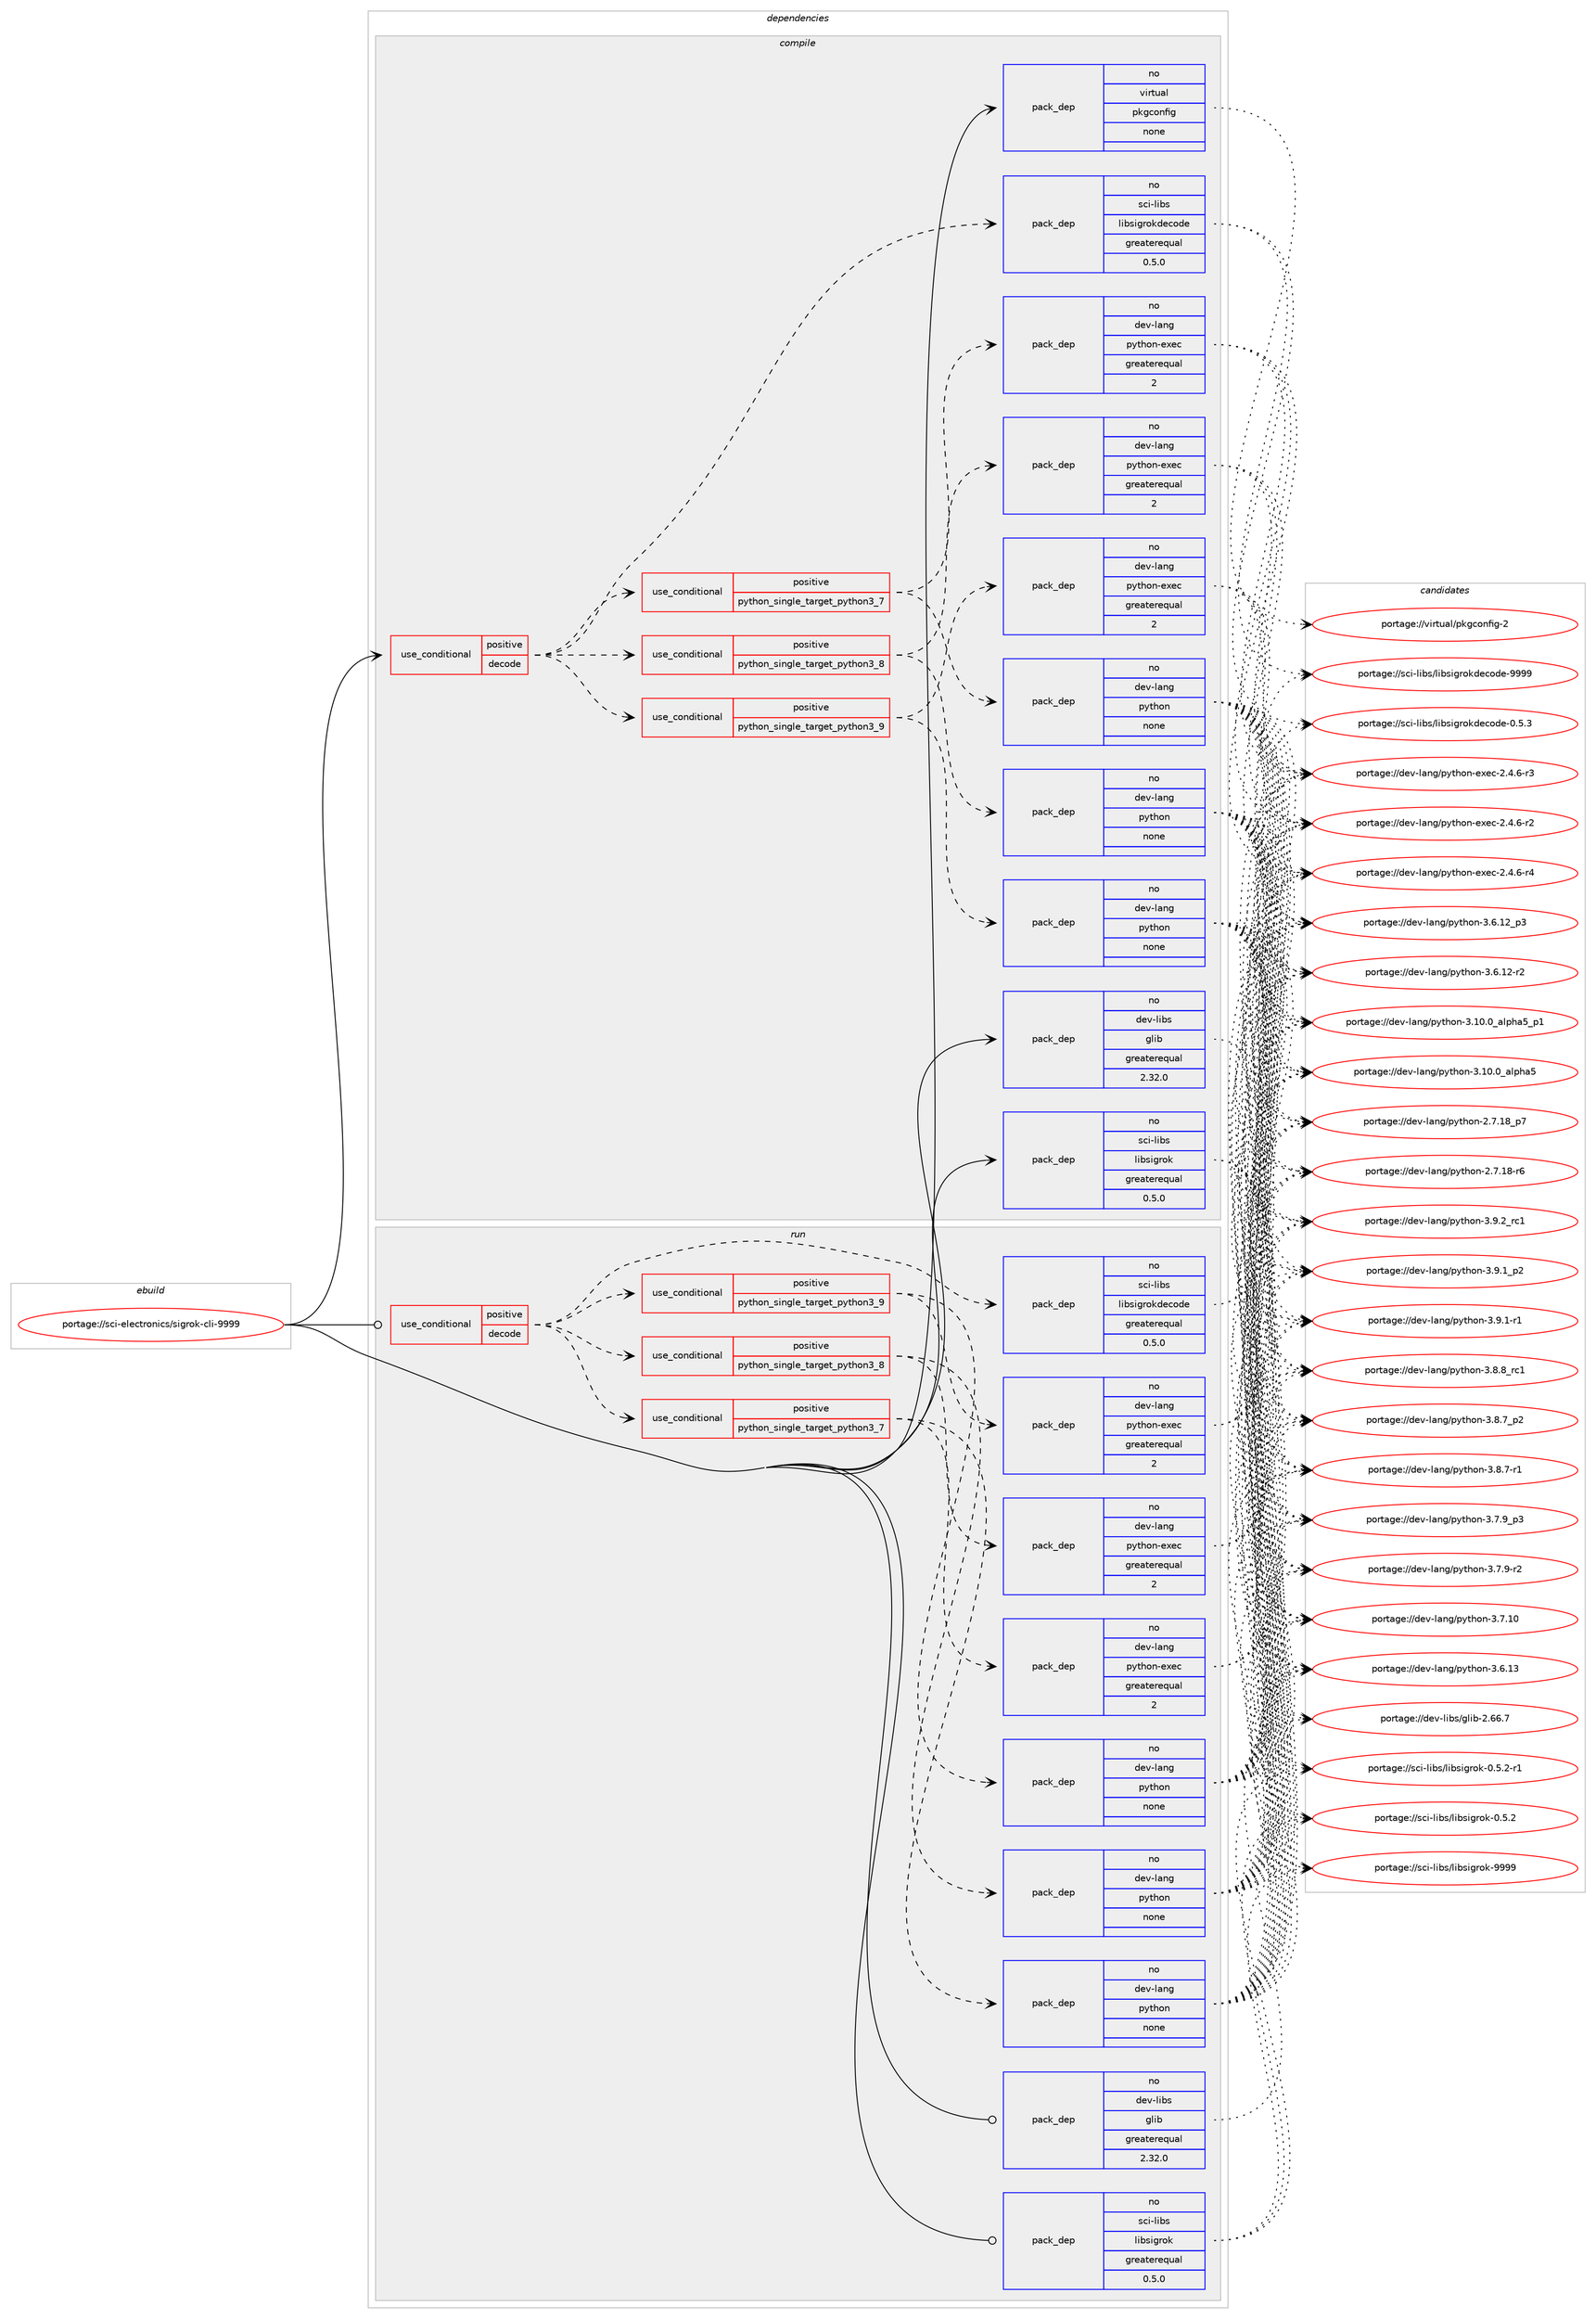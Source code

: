 digraph prolog {

# *************
# Graph options
# *************

newrank=true;
concentrate=true;
compound=true;
graph [rankdir=LR,fontname=Helvetica,fontsize=10,ranksep=1.5];#, ranksep=2.5, nodesep=0.2];
edge  [arrowhead=vee];
node  [fontname=Helvetica,fontsize=10];

# **********
# The ebuild
# **********

subgraph cluster_leftcol {
color=gray;
rank=same;
label=<<i>ebuild</i>>;
id [label="portage://sci-electronics/sigrok-cli-9999", color=red, width=4, href="../sci-electronics/sigrok-cli-9999.svg"];
}

# ****************
# The dependencies
# ****************

subgraph cluster_midcol {
color=gray;
label=<<i>dependencies</i>>;
subgraph cluster_compile {
fillcolor="#eeeeee";
style=filled;
label=<<i>compile</i>>;
subgraph cond2708 {
dependency9701 [label=<<TABLE BORDER="0" CELLBORDER="1" CELLSPACING="0" CELLPADDING="4"><TR><TD ROWSPAN="3" CELLPADDING="10">use_conditional</TD></TR><TR><TD>positive</TD></TR><TR><TD>decode</TD></TR></TABLE>>, shape=none, color=red];
subgraph pack6904 {
dependency9702 [label=<<TABLE BORDER="0" CELLBORDER="1" CELLSPACING="0" CELLPADDING="4" WIDTH="220"><TR><TD ROWSPAN="6" CELLPADDING="30">pack_dep</TD></TR><TR><TD WIDTH="110">no</TD></TR><TR><TD>sci-libs</TD></TR><TR><TD>libsigrokdecode</TD></TR><TR><TD>greaterequal</TD></TR><TR><TD>0.5.0</TD></TR></TABLE>>, shape=none, color=blue];
}
dependency9701:e -> dependency9702:w [weight=20,style="dashed",arrowhead="vee"];
subgraph cond2709 {
dependency9703 [label=<<TABLE BORDER="0" CELLBORDER="1" CELLSPACING="0" CELLPADDING="4"><TR><TD ROWSPAN="3" CELLPADDING="10">use_conditional</TD></TR><TR><TD>positive</TD></TR><TR><TD>python_single_target_python3_7</TD></TR></TABLE>>, shape=none, color=red];
subgraph pack6905 {
dependency9704 [label=<<TABLE BORDER="0" CELLBORDER="1" CELLSPACING="0" CELLPADDING="4" WIDTH="220"><TR><TD ROWSPAN="6" CELLPADDING="30">pack_dep</TD></TR><TR><TD WIDTH="110">no</TD></TR><TR><TD>dev-lang</TD></TR><TR><TD>python</TD></TR><TR><TD>none</TD></TR><TR><TD></TD></TR></TABLE>>, shape=none, color=blue];
}
dependency9703:e -> dependency9704:w [weight=20,style="dashed",arrowhead="vee"];
subgraph pack6906 {
dependency9705 [label=<<TABLE BORDER="0" CELLBORDER="1" CELLSPACING="0" CELLPADDING="4" WIDTH="220"><TR><TD ROWSPAN="6" CELLPADDING="30">pack_dep</TD></TR><TR><TD WIDTH="110">no</TD></TR><TR><TD>dev-lang</TD></TR><TR><TD>python-exec</TD></TR><TR><TD>greaterequal</TD></TR><TR><TD>2</TD></TR></TABLE>>, shape=none, color=blue];
}
dependency9703:e -> dependency9705:w [weight=20,style="dashed",arrowhead="vee"];
}
dependency9701:e -> dependency9703:w [weight=20,style="dashed",arrowhead="vee"];
subgraph cond2710 {
dependency9706 [label=<<TABLE BORDER="0" CELLBORDER="1" CELLSPACING="0" CELLPADDING="4"><TR><TD ROWSPAN="3" CELLPADDING="10">use_conditional</TD></TR><TR><TD>positive</TD></TR><TR><TD>python_single_target_python3_8</TD></TR></TABLE>>, shape=none, color=red];
subgraph pack6907 {
dependency9707 [label=<<TABLE BORDER="0" CELLBORDER="1" CELLSPACING="0" CELLPADDING="4" WIDTH="220"><TR><TD ROWSPAN="6" CELLPADDING="30">pack_dep</TD></TR><TR><TD WIDTH="110">no</TD></TR><TR><TD>dev-lang</TD></TR><TR><TD>python</TD></TR><TR><TD>none</TD></TR><TR><TD></TD></TR></TABLE>>, shape=none, color=blue];
}
dependency9706:e -> dependency9707:w [weight=20,style="dashed",arrowhead="vee"];
subgraph pack6908 {
dependency9708 [label=<<TABLE BORDER="0" CELLBORDER="1" CELLSPACING="0" CELLPADDING="4" WIDTH="220"><TR><TD ROWSPAN="6" CELLPADDING="30">pack_dep</TD></TR><TR><TD WIDTH="110">no</TD></TR><TR><TD>dev-lang</TD></TR><TR><TD>python-exec</TD></TR><TR><TD>greaterequal</TD></TR><TR><TD>2</TD></TR></TABLE>>, shape=none, color=blue];
}
dependency9706:e -> dependency9708:w [weight=20,style="dashed",arrowhead="vee"];
}
dependency9701:e -> dependency9706:w [weight=20,style="dashed",arrowhead="vee"];
subgraph cond2711 {
dependency9709 [label=<<TABLE BORDER="0" CELLBORDER="1" CELLSPACING="0" CELLPADDING="4"><TR><TD ROWSPAN="3" CELLPADDING="10">use_conditional</TD></TR><TR><TD>positive</TD></TR><TR><TD>python_single_target_python3_9</TD></TR></TABLE>>, shape=none, color=red];
subgraph pack6909 {
dependency9710 [label=<<TABLE BORDER="0" CELLBORDER="1" CELLSPACING="0" CELLPADDING="4" WIDTH="220"><TR><TD ROWSPAN="6" CELLPADDING="30">pack_dep</TD></TR><TR><TD WIDTH="110">no</TD></TR><TR><TD>dev-lang</TD></TR><TR><TD>python</TD></TR><TR><TD>none</TD></TR><TR><TD></TD></TR></TABLE>>, shape=none, color=blue];
}
dependency9709:e -> dependency9710:w [weight=20,style="dashed",arrowhead="vee"];
subgraph pack6910 {
dependency9711 [label=<<TABLE BORDER="0" CELLBORDER="1" CELLSPACING="0" CELLPADDING="4" WIDTH="220"><TR><TD ROWSPAN="6" CELLPADDING="30">pack_dep</TD></TR><TR><TD WIDTH="110">no</TD></TR><TR><TD>dev-lang</TD></TR><TR><TD>python-exec</TD></TR><TR><TD>greaterequal</TD></TR><TR><TD>2</TD></TR></TABLE>>, shape=none, color=blue];
}
dependency9709:e -> dependency9711:w [weight=20,style="dashed",arrowhead="vee"];
}
dependency9701:e -> dependency9709:w [weight=20,style="dashed",arrowhead="vee"];
}
id:e -> dependency9701:w [weight=20,style="solid",arrowhead="vee"];
subgraph pack6911 {
dependency9712 [label=<<TABLE BORDER="0" CELLBORDER="1" CELLSPACING="0" CELLPADDING="4" WIDTH="220"><TR><TD ROWSPAN="6" CELLPADDING="30">pack_dep</TD></TR><TR><TD WIDTH="110">no</TD></TR><TR><TD>dev-libs</TD></TR><TR><TD>glib</TD></TR><TR><TD>greaterequal</TD></TR><TR><TD>2.32.0</TD></TR></TABLE>>, shape=none, color=blue];
}
id:e -> dependency9712:w [weight=20,style="solid",arrowhead="vee"];
subgraph pack6912 {
dependency9713 [label=<<TABLE BORDER="0" CELLBORDER="1" CELLSPACING="0" CELLPADDING="4" WIDTH="220"><TR><TD ROWSPAN="6" CELLPADDING="30">pack_dep</TD></TR><TR><TD WIDTH="110">no</TD></TR><TR><TD>sci-libs</TD></TR><TR><TD>libsigrok</TD></TR><TR><TD>greaterequal</TD></TR><TR><TD>0.5.0</TD></TR></TABLE>>, shape=none, color=blue];
}
id:e -> dependency9713:w [weight=20,style="solid",arrowhead="vee"];
subgraph pack6913 {
dependency9714 [label=<<TABLE BORDER="0" CELLBORDER="1" CELLSPACING="0" CELLPADDING="4" WIDTH="220"><TR><TD ROWSPAN="6" CELLPADDING="30">pack_dep</TD></TR><TR><TD WIDTH="110">no</TD></TR><TR><TD>virtual</TD></TR><TR><TD>pkgconfig</TD></TR><TR><TD>none</TD></TR><TR><TD></TD></TR></TABLE>>, shape=none, color=blue];
}
id:e -> dependency9714:w [weight=20,style="solid",arrowhead="vee"];
}
subgraph cluster_compileandrun {
fillcolor="#eeeeee";
style=filled;
label=<<i>compile and run</i>>;
}
subgraph cluster_run {
fillcolor="#eeeeee";
style=filled;
label=<<i>run</i>>;
subgraph cond2712 {
dependency9715 [label=<<TABLE BORDER="0" CELLBORDER="1" CELLSPACING="0" CELLPADDING="4"><TR><TD ROWSPAN="3" CELLPADDING="10">use_conditional</TD></TR><TR><TD>positive</TD></TR><TR><TD>decode</TD></TR></TABLE>>, shape=none, color=red];
subgraph pack6914 {
dependency9716 [label=<<TABLE BORDER="0" CELLBORDER="1" CELLSPACING="0" CELLPADDING="4" WIDTH="220"><TR><TD ROWSPAN="6" CELLPADDING="30">pack_dep</TD></TR><TR><TD WIDTH="110">no</TD></TR><TR><TD>sci-libs</TD></TR><TR><TD>libsigrokdecode</TD></TR><TR><TD>greaterequal</TD></TR><TR><TD>0.5.0</TD></TR></TABLE>>, shape=none, color=blue];
}
dependency9715:e -> dependency9716:w [weight=20,style="dashed",arrowhead="vee"];
subgraph cond2713 {
dependency9717 [label=<<TABLE BORDER="0" CELLBORDER="1" CELLSPACING="0" CELLPADDING="4"><TR><TD ROWSPAN="3" CELLPADDING="10">use_conditional</TD></TR><TR><TD>positive</TD></TR><TR><TD>python_single_target_python3_7</TD></TR></TABLE>>, shape=none, color=red];
subgraph pack6915 {
dependency9718 [label=<<TABLE BORDER="0" CELLBORDER="1" CELLSPACING="0" CELLPADDING="4" WIDTH="220"><TR><TD ROWSPAN="6" CELLPADDING="30">pack_dep</TD></TR><TR><TD WIDTH="110">no</TD></TR><TR><TD>dev-lang</TD></TR><TR><TD>python</TD></TR><TR><TD>none</TD></TR><TR><TD></TD></TR></TABLE>>, shape=none, color=blue];
}
dependency9717:e -> dependency9718:w [weight=20,style="dashed",arrowhead="vee"];
subgraph pack6916 {
dependency9719 [label=<<TABLE BORDER="0" CELLBORDER="1" CELLSPACING="0" CELLPADDING="4" WIDTH="220"><TR><TD ROWSPAN="6" CELLPADDING="30">pack_dep</TD></TR><TR><TD WIDTH="110">no</TD></TR><TR><TD>dev-lang</TD></TR><TR><TD>python-exec</TD></TR><TR><TD>greaterequal</TD></TR><TR><TD>2</TD></TR></TABLE>>, shape=none, color=blue];
}
dependency9717:e -> dependency9719:w [weight=20,style="dashed",arrowhead="vee"];
}
dependency9715:e -> dependency9717:w [weight=20,style="dashed",arrowhead="vee"];
subgraph cond2714 {
dependency9720 [label=<<TABLE BORDER="0" CELLBORDER="1" CELLSPACING="0" CELLPADDING="4"><TR><TD ROWSPAN="3" CELLPADDING="10">use_conditional</TD></TR><TR><TD>positive</TD></TR><TR><TD>python_single_target_python3_8</TD></TR></TABLE>>, shape=none, color=red];
subgraph pack6917 {
dependency9721 [label=<<TABLE BORDER="0" CELLBORDER="1" CELLSPACING="0" CELLPADDING="4" WIDTH="220"><TR><TD ROWSPAN="6" CELLPADDING="30">pack_dep</TD></TR><TR><TD WIDTH="110">no</TD></TR><TR><TD>dev-lang</TD></TR><TR><TD>python</TD></TR><TR><TD>none</TD></TR><TR><TD></TD></TR></TABLE>>, shape=none, color=blue];
}
dependency9720:e -> dependency9721:w [weight=20,style="dashed",arrowhead="vee"];
subgraph pack6918 {
dependency9722 [label=<<TABLE BORDER="0" CELLBORDER="1" CELLSPACING="0" CELLPADDING="4" WIDTH="220"><TR><TD ROWSPAN="6" CELLPADDING="30">pack_dep</TD></TR><TR><TD WIDTH="110">no</TD></TR><TR><TD>dev-lang</TD></TR><TR><TD>python-exec</TD></TR><TR><TD>greaterequal</TD></TR><TR><TD>2</TD></TR></TABLE>>, shape=none, color=blue];
}
dependency9720:e -> dependency9722:w [weight=20,style="dashed",arrowhead="vee"];
}
dependency9715:e -> dependency9720:w [weight=20,style="dashed",arrowhead="vee"];
subgraph cond2715 {
dependency9723 [label=<<TABLE BORDER="0" CELLBORDER="1" CELLSPACING="0" CELLPADDING="4"><TR><TD ROWSPAN="3" CELLPADDING="10">use_conditional</TD></TR><TR><TD>positive</TD></TR><TR><TD>python_single_target_python3_9</TD></TR></TABLE>>, shape=none, color=red];
subgraph pack6919 {
dependency9724 [label=<<TABLE BORDER="0" CELLBORDER="1" CELLSPACING="0" CELLPADDING="4" WIDTH="220"><TR><TD ROWSPAN="6" CELLPADDING="30">pack_dep</TD></TR><TR><TD WIDTH="110">no</TD></TR><TR><TD>dev-lang</TD></TR><TR><TD>python</TD></TR><TR><TD>none</TD></TR><TR><TD></TD></TR></TABLE>>, shape=none, color=blue];
}
dependency9723:e -> dependency9724:w [weight=20,style="dashed",arrowhead="vee"];
subgraph pack6920 {
dependency9725 [label=<<TABLE BORDER="0" CELLBORDER="1" CELLSPACING="0" CELLPADDING="4" WIDTH="220"><TR><TD ROWSPAN="6" CELLPADDING="30">pack_dep</TD></TR><TR><TD WIDTH="110">no</TD></TR><TR><TD>dev-lang</TD></TR><TR><TD>python-exec</TD></TR><TR><TD>greaterequal</TD></TR><TR><TD>2</TD></TR></TABLE>>, shape=none, color=blue];
}
dependency9723:e -> dependency9725:w [weight=20,style="dashed",arrowhead="vee"];
}
dependency9715:e -> dependency9723:w [weight=20,style="dashed",arrowhead="vee"];
}
id:e -> dependency9715:w [weight=20,style="solid",arrowhead="odot"];
subgraph pack6921 {
dependency9726 [label=<<TABLE BORDER="0" CELLBORDER="1" CELLSPACING="0" CELLPADDING="4" WIDTH="220"><TR><TD ROWSPAN="6" CELLPADDING="30">pack_dep</TD></TR><TR><TD WIDTH="110">no</TD></TR><TR><TD>dev-libs</TD></TR><TR><TD>glib</TD></TR><TR><TD>greaterequal</TD></TR><TR><TD>2.32.0</TD></TR></TABLE>>, shape=none, color=blue];
}
id:e -> dependency9726:w [weight=20,style="solid",arrowhead="odot"];
subgraph pack6922 {
dependency9727 [label=<<TABLE BORDER="0" CELLBORDER="1" CELLSPACING="0" CELLPADDING="4" WIDTH="220"><TR><TD ROWSPAN="6" CELLPADDING="30">pack_dep</TD></TR><TR><TD WIDTH="110">no</TD></TR><TR><TD>sci-libs</TD></TR><TR><TD>libsigrok</TD></TR><TR><TD>greaterequal</TD></TR><TR><TD>0.5.0</TD></TR></TABLE>>, shape=none, color=blue];
}
id:e -> dependency9727:w [weight=20,style="solid",arrowhead="odot"];
}
}

# **************
# The candidates
# **************

subgraph cluster_choices {
rank=same;
color=gray;
label=<<i>candidates</i>>;

subgraph choice6904 {
color=black;
nodesep=1;
choice1159910545108105981154710810598115105103114111107100101991111001014557575757 [label="portage://sci-libs/libsigrokdecode-9999", color=red, width=4,href="../sci-libs/libsigrokdecode-9999.svg"];
choice115991054510810598115471081059811510510311411110710010199111100101454846534651 [label="portage://sci-libs/libsigrokdecode-0.5.3", color=red, width=4,href="../sci-libs/libsigrokdecode-0.5.3.svg"];
dependency9702:e -> choice1159910545108105981154710810598115105103114111107100101991111001014557575757:w [style=dotted,weight="100"];
dependency9702:e -> choice115991054510810598115471081059811510510311411110710010199111100101454846534651:w [style=dotted,weight="100"];
}
subgraph choice6905 {
color=black;
nodesep=1;
choice100101118451089711010347112121116104111110455146574650951149949 [label="portage://dev-lang/python-3.9.2_rc1", color=red, width=4,href="../dev-lang/python-3.9.2_rc1.svg"];
choice1001011184510897110103471121211161041111104551465746499511250 [label="portage://dev-lang/python-3.9.1_p2", color=red, width=4,href="../dev-lang/python-3.9.1_p2.svg"];
choice1001011184510897110103471121211161041111104551465746494511449 [label="portage://dev-lang/python-3.9.1-r1", color=red, width=4,href="../dev-lang/python-3.9.1-r1.svg"];
choice100101118451089711010347112121116104111110455146564656951149949 [label="portage://dev-lang/python-3.8.8_rc1", color=red, width=4,href="../dev-lang/python-3.8.8_rc1.svg"];
choice1001011184510897110103471121211161041111104551465646559511250 [label="portage://dev-lang/python-3.8.7_p2", color=red, width=4,href="../dev-lang/python-3.8.7_p2.svg"];
choice1001011184510897110103471121211161041111104551465646554511449 [label="portage://dev-lang/python-3.8.7-r1", color=red, width=4,href="../dev-lang/python-3.8.7-r1.svg"];
choice1001011184510897110103471121211161041111104551465546579511251 [label="portage://dev-lang/python-3.7.9_p3", color=red, width=4,href="../dev-lang/python-3.7.9_p3.svg"];
choice1001011184510897110103471121211161041111104551465546574511450 [label="portage://dev-lang/python-3.7.9-r2", color=red, width=4,href="../dev-lang/python-3.7.9-r2.svg"];
choice10010111845108971101034711212111610411111045514655464948 [label="portage://dev-lang/python-3.7.10", color=red, width=4,href="../dev-lang/python-3.7.10.svg"];
choice10010111845108971101034711212111610411111045514654464951 [label="portage://dev-lang/python-3.6.13", color=red, width=4,href="../dev-lang/python-3.6.13.svg"];
choice100101118451089711010347112121116104111110455146544649509511251 [label="portage://dev-lang/python-3.6.12_p3", color=red, width=4,href="../dev-lang/python-3.6.12_p3.svg"];
choice100101118451089711010347112121116104111110455146544649504511450 [label="portage://dev-lang/python-3.6.12-r2", color=red, width=4,href="../dev-lang/python-3.6.12-r2.svg"];
choice10010111845108971101034711212111610411111045514649484648959710811210497539511249 [label="portage://dev-lang/python-3.10.0_alpha5_p1", color=red, width=4,href="../dev-lang/python-3.10.0_alpha5_p1.svg"];
choice1001011184510897110103471121211161041111104551464948464895971081121049753 [label="portage://dev-lang/python-3.10.0_alpha5", color=red, width=4,href="../dev-lang/python-3.10.0_alpha5.svg"];
choice100101118451089711010347112121116104111110455046554649569511255 [label="portage://dev-lang/python-2.7.18_p7", color=red, width=4,href="../dev-lang/python-2.7.18_p7.svg"];
choice100101118451089711010347112121116104111110455046554649564511454 [label="portage://dev-lang/python-2.7.18-r6", color=red, width=4,href="../dev-lang/python-2.7.18-r6.svg"];
dependency9704:e -> choice100101118451089711010347112121116104111110455146574650951149949:w [style=dotted,weight="100"];
dependency9704:e -> choice1001011184510897110103471121211161041111104551465746499511250:w [style=dotted,weight="100"];
dependency9704:e -> choice1001011184510897110103471121211161041111104551465746494511449:w [style=dotted,weight="100"];
dependency9704:e -> choice100101118451089711010347112121116104111110455146564656951149949:w [style=dotted,weight="100"];
dependency9704:e -> choice1001011184510897110103471121211161041111104551465646559511250:w [style=dotted,weight="100"];
dependency9704:e -> choice1001011184510897110103471121211161041111104551465646554511449:w [style=dotted,weight="100"];
dependency9704:e -> choice1001011184510897110103471121211161041111104551465546579511251:w [style=dotted,weight="100"];
dependency9704:e -> choice1001011184510897110103471121211161041111104551465546574511450:w [style=dotted,weight="100"];
dependency9704:e -> choice10010111845108971101034711212111610411111045514655464948:w [style=dotted,weight="100"];
dependency9704:e -> choice10010111845108971101034711212111610411111045514654464951:w [style=dotted,weight="100"];
dependency9704:e -> choice100101118451089711010347112121116104111110455146544649509511251:w [style=dotted,weight="100"];
dependency9704:e -> choice100101118451089711010347112121116104111110455146544649504511450:w [style=dotted,weight="100"];
dependency9704:e -> choice10010111845108971101034711212111610411111045514649484648959710811210497539511249:w [style=dotted,weight="100"];
dependency9704:e -> choice1001011184510897110103471121211161041111104551464948464895971081121049753:w [style=dotted,weight="100"];
dependency9704:e -> choice100101118451089711010347112121116104111110455046554649569511255:w [style=dotted,weight="100"];
dependency9704:e -> choice100101118451089711010347112121116104111110455046554649564511454:w [style=dotted,weight="100"];
}
subgraph choice6906 {
color=black;
nodesep=1;
choice10010111845108971101034711212111610411111045101120101994550465246544511452 [label="portage://dev-lang/python-exec-2.4.6-r4", color=red, width=4,href="../dev-lang/python-exec-2.4.6-r4.svg"];
choice10010111845108971101034711212111610411111045101120101994550465246544511451 [label="portage://dev-lang/python-exec-2.4.6-r3", color=red, width=4,href="../dev-lang/python-exec-2.4.6-r3.svg"];
choice10010111845108971101034711212111610411111045101120101994550465246544511450 [label="portage://dev-lang/python-exec-2.4.6-r2", color=red, width=4,href="../dev-lang/python-exec-2.4.6-r2.svg"];
dependency9705:e -> choice10010111845108971101034711212111610411111045101120101994550465246544511452:w [style=dotted,weight="100"];
dependency9705:e -> choice10010111845108971101034711212111610411111045101120101994550465246544511451:w [style=dotted,weight="100"];
dependency9705:e -> choice10010111845108971101034711212111610411111045101120101994550465246544511450:w [style=dotted,weight="100"];
}
subgraph choice6907 {
color=black;
nodesep=1;
choice100101118451089711010347112121116104111110455146574650951149949 [label="portage://dev-lang/python-3.9.2_rc1", color=red, width=4,href="../dev-lang/python-3.9.2_rc1.svg"];
choice1001011184510897110103471121211161041111104551465746499511250 [label="portage://dev-lang/python-3.9.1_p2", color=red, width=4,href="../dev-lang/python-3.9.1_p2.svg"];
choice1001011184510897110103471121211161041111104551465746494511449 [label="portage://dev-lang/python-3.9.1-r1", color=red, width=4,href="../dev-lang/python-3.9.1-r1.svg"];
choice100101118451089711010347112121116104111110455146564656951149949 [label="portage://dev-lang/python-3.8.8_rc1", color=red, width=4,href="../dev-lang/python-3.8.8_rc1.svg"];
choice1001011184510897110103471121211161041111104551465646559511250 [label="portage://dev-lang/python-3.8.7_p2", color=red, width=4,href="../dev-lang/python-3.8.7_p2.svg"];
choice1001011184510897110103471121211161041111104551465646554511449 [label="portage://dev-lang/python-3.8.7-r1", color=red, width=4,href="../dev-lang/python-3.8.7-r1.svg"];
choice1001011184510897110103471121211161041111104551465546579511251 [label="portage://dev-lang/python-3.7.9_p3", color=red, width=4,href="../dev-lang/python-3.7.9_p3.svg"];
choice1001011184510897110103471121211161041111104551465546574511450 [label="portage://dev-lang/python-3.7.9-r2", color=red, width=4,href="../dev-lang/python-3.7.9-r2.svg"];
choice10010111845108971101034711212111610411111045514655464948 [label="portage://dev-lang/python-3.7.10", color=red, width=4,href="../dev-lang/python-3.7.10.svg"];
choice10010111845108971101034711212111610411111045514654464951 [label="portage://dev-lang/python-3.6.13", color=red, width=4,href="../dev-lang/python-3.6.13.svg"];
choice100101118451089711010347112121116104111110455146544649509511251 [label="portage://dev-lang/python-3.6.12_p3", color=red, width=4,href="../dev-lang/python-3.6.12_p3.svg"];
choice100101118451089711010347112121116104111110455146544649504511450 [label="portage://dev-lang/python-3.6.12-r2", color=red, width=4,href="../dev-lang/python-3.6.12-r2.svg"];
choice10010111845108971101034711212111610411111045514649484648959710811210497539511249 [label="portage://dev-lang/python-3.10.0_alpha5_p1", color=red, width=4,href="../dev-lang/python-3.10.0_alpha5_p1.svg"];
choice1001011184510897110103471121211161041111104551464948464895971081121049753 [label="portage://dev-lang/python-3.10.0_alpha5", color=red, width=4,href="../dev-lang/python-3.10.0_alpha5.svg"];
choice100101118451089711010347112121116104111110455046554649569511255 [label="portage://dev-lang/python-2.7.18_p7", color=red, width=4,href="../dev-lang/python-2.7.18_p7.svg"];
choice100101118451089711010347112121116104111110455046554649564511454 [label="portage://dev-lang/python-2.7.18-r6", color=red, width=4,href="../dev-lang/python-2.7.18-r6.svg"];
dependency9707:e -> choice100101118451089711010347112121116104111110455146574650951149949:w [style=dotted,weight="100"];
dependency9707:e -> choice1001011184510897110103471121211161041111104551465746499511250:w [style=dotted,weight="100"];
dependency9707:e -> choice1001011184510897110103471121211161041111104551465746494511449:w [style=dotted,weight="100"];
dependency9707:e -> choice100101118451089711010347112121116104111110455146564656951149949:w [style=dotted,weight="100"];
dependency9707:e -> choice1001011184510897110103471121211161041111104551465646559511250:w [style=dotted,weight="100"];
dependency9707:e -> choice1001011184510897110103471121211161041111104551465646554511449:w [style=dotted,weight="100"];
dependency9707:e -> choice1001011184510897110103471121211161041111104551465546579511251:w [style=dotted,weight="100"];
dependency9707:e -> choice1001011184510897110103471121211161041111104551465546574511450:w [style=dotted,weight="100"];
dependency9707:e -> choice10010111845108971101034711212111610411111045514655464948:w [style=dotted,weight="100"];
dependency9707:e -> choice10010111845108971101034711212111610411111045514654464951:w [style=dotted,weight="100"];
dependency9707:e -> choice100101118451089711010347112121116104111110455146544649509511251:w [style=dotted,weight="100"];
dependency9707:e -> choice100101118451089711010347112121116104111110455146544649504511450:w [style=dotted,weight="100"];
dependency9707:e -> choice10010111845108971101034711212111610411111045514649484648959710811210497539511249:w [style=dotted,weight="100"];
dependency9707:e -> choice1001011184510897110103471121211161041111104551464948464895971081121049753:w [style=dotted,weight="100"];
dependency9707:e -> choice100101118451089711010347112121116104111110455046554649569511255:w [style=dotted,weight="100"];
dependency9707:e -> choice100101118451089711010347112121116104111110455046554649564511454:w [style=dotted,weight="100"];
}
subgraph choice6908 {
color=black;
nodesep=1;
choice10010111845108971101034711212111610411111045101120101994550465246544511452 [label="portage://dev-lang/python-exec-2.4.6-r4", color=red, width=4,href="../dev-lang/python-exec-2.4.6-r4.svg"];
choice10010111845108971101034711212111610411111045101120101994550465246544511451 [label="portage://dev-lang/python-exec-2.4.6-r3", color=red, width=4,href="../dev-lang/python-exec-2.4.6-r3.svg"];
choice10010111845108971101034711212111610411111045101120101994550465246544511450 [label="portage://dev-lang/python-exec-2.4.6-r2", color=red, width=4,href="../dev-lang/python-exec-2.4.6-r2.svg"];
dependency9708:e -> choice10010111845108971101034711212111610411111045101120101994550465246544511452:w [style=dotted,weight="100"];
dependency9708:e -> choice10010111845108971101034711212111610411111045101120101994550465246544511451:w [style=dotted,weight="100"];
dependency9708:e -> choice10010111845108971101034711212111610411111045101120101994550465246544511450:w [style=dotted,weight="100"];
}
subgraph choice6909 {
color=black;
nodesep=1;
choice100101118451089711010347112121116104111110455146574650951149949 [label="portage://dev-lang/python-3.9.2_rc1", color=red, width=4,href="../dev-lang/python-3.9.2_rc1.svg"];
choice1001011184510897110103471121211161041111104551465746499511250 [label="portage://dev-lang/python-3.9.1_p2", color=red, width=4,href="../dev-lang/python-3.9.1_p2.svg"];
choice1001011184510897110103471121211161041111104551465746494511449 [label="portage://dev-lang/python-3.9.1-r1", color=red, width=4,href="../dev-lang/python-3.9.1-r1.svg"];
choice100101118451089711010347112121116104111110455146564656951149949 [label="portage://dev-lang/python-3.8.8_rc1", color=red, width=4,href="../dev-lang/python-3.8.8_rc1.svg"];
choice1001011184510897110103471121211161041111104551465646559511250 [label="portage://dev-lang/python-3.8.7_p2", color=red, width=4,href="../dev-lang/python-3.8.7_p2.svg"];
choice1001011184510897110103471121211161041111104551465646554511449 [label="portage://dev-lang/python-3.8.7-r1", color=red, width=4,href="../dev-lang/python-3.8.7-r1.svg"];
choice1001011184510897110103471121211161041111104551465546579511251 [label="portage://dev-lang/python-3.7.9_p3", color=red, width=4,href="../dev-lang/python-3.7.9_p3.svg"];
choice1001011184510897110103471121211161041111104551465546574511450 [label="portage://dev-lang/python-3.7.9-r2", color=red, width=4,href="../dev-lang/python-3.7.9-r2.svg"];
choice10010111845108971101034711212111610411111045514655464948 [label="portage://dev-lang/python-3.7.10", color=red, width=4,href="../dev-lang/python-3.7.10.svg"];
choice10010111845108971101034711212111610411111045514654464951 [label="portage://dev-lang/python-3.6.13", color=red, width=4,href="../dev-lang/python-3.6.13.svg"];
choice100101118451089711010347112121116104111110455146544649509511251 [label="portage://dev-lang/python-3.6.12_p3", color=red, width=4,href="../dev-lang/python-3.6.12_p3.svg"];
choice100101118451089711010347112121116104111110455146544649504511450 [label="portage://dev-lang/python-3.6.12-r2", color=red, width=4,href="../dev-lang/python-3.6.12-r2.svg"];
choice10010111845108971101034711212111610411111045514649484648959710811210497539511249 [label="portage://dev-lang/python-3.10.0_alpha5_p1", color=red, width=4,href="../dev-lang/python-3.10.0_alpha5_p1.svg"];
choice1001011184510897110103471121211161041111104551464948464895971081121049753 [label="portage://dev-lang/python-3.10.0_alpha5", color=red, width=4,href="../dev-lang/python-3.10.0_alpha5.svg"];
choice100101118451089711010347112121116104111110455046554649569511255 [label="portage://dev-lang/python-2.7.18_p7", color=red, width=4,href="../dev-lang/python-2.7.18_p7.svg"];
choice100101118451089711010347112121116104111110455046554649564511454 [label="portage://dev-lang/python-2.7.18-r6", color=red, width=4,href="../dev-lang/python-2.7.18-r6.svg"];
dependency9710:e -> choice100101118451089711010347112121116104111110455146574650951149949:w [style=dotted,weight="100"];
dependency9710:e -> choice1001011184510897110103471121211161041111104551465746499511250:w [style=dotted,weight="100"];
dependency9710:e -> choice1001011184510897110103471121211161041111104551465746494511449:w [style=dotted,weight="100"];
dependency9710:e -> choice100101118451089711010347112121116104111110455146564656951149949:w [style=dotted,weight="100"];
dependency9710:e -> choice1001011184510897110103471121211161041111104551465646559511250:w [style=dotted,weight="100"];
dependency9710:e -> choice1001011184510897110103471121211161041111104551465646554511449:w [style=dotted,weight="100"];
dependency9710:e -> choice1001011184510897110103471121211161041111104551465546579511251:w [style=dotted,weight="100"];
dependency9710:e -> choice1001011184510897110103471121211161041111104551465546574511450:w [style=dotted,weight="100"];
dependency9710:e -> choice10010111845108971101034711212111610411111045514655464948:w [style=dotted,weight="100"];
dependency9710:e -> choice10010111845108971101034711212111610411111045514654464951:w [style=dotted,weight="100"];
dependency9710:e -> choice100101118451089711010347112121116104111110455146544649509511251:w [style=dotted,weight="100"];
dependency9710:e -> choice100101118451089711010347112121116104111110455146544649504511450:w [style=dotted,weight="100"];
dependency9710:e -> choice10010111845108971101034711212111610411111045514649484648959710811210497539511249:w [style=dotted,weight="100"];
dependency9710:e -> choice1001011184510897110103471121211161041111104551464948464895971081121049753:w [style=dotted,weight="100"];
dependency9710:e -> choice100101118451089711010347112121116104111110455046554649569511255:w [style=dotted,weight="100"];
dependency9710:e -> choice100101118451089711010347112121116104111110455046554649564511454:w [style=dotted,weight="100"];
}
subgraph choice6910 {
color=black;
nodesep=1;
choice10010111845108971101034711212111610411111045101120101994550465246544511452 [label="portage://dev-lang/python-exec-2.4.6-r4", color=red, width=4,href="../dev-lang/python-exec-2.4.6-r4.svg"];
choice10010111845108971101034711212111610411111045101120101994550465246544511451 [label="portage://dev-lang/python-exec-2.4.6-r3", color=red, width=4,href="../dev-lang/python-exec-2.4.6-r3.svg"];
choice10010111845108971101034711212111610411111045101120101994550465246544511450 [label="portage://dev-lang/python-exec-2.4.6-r2", color=red, width=4,href="../dev-lang/python-exec-2.4.6-r2.svg"];
dependency9711:e -> choice10010111845108971101034711212111610411111045101120101994550465246544511452:w [style=dotted,weight="100"];
dependency9711:e -> choice10010111845108971101034711212111610411111045101120101994550465246544511451:w [style=dotted,weight="100"];
dependency9711:e -> choice10010111845108971101034711212111610411111045101120101994550465246544511450:w [style=dotted,weight="100"];
}
subgraph choice6911 {
color=black;
nodesep=1;
choice1001011184510810598115471031081059845504654544655 [label="portage://dev-libs/glib-2.66.7", color=red, width=4,href="../dev-libs/glib-2.66.7.svg"];
dependency9712:e -> choice1001011184510810598115471031081059845504654544655:w [style=dotted,weight="100"];
}
subgraph choice6912 {
color=black;
nodesep=1;
choice11599105451081059811547108105981151051031141111074557575757 [label="portage://sci-libs/libsigrok-9999", color=red, width=4,href="../sci-libs/libsigrok-9999.svg"];
choice11599105451081059811547108105981151051031141111074548465346504511449 [label="portage://sci-libs/libsigrok-0.5.2-r1", color=red, width=4,href="../sci-libs/libsigrok-0.5.2-r1.svg"];
choice1159910545108105981154710810598115105103114111107454846534650 [label="portage://sci-libs/libsigrok-0.5.2", color=red, width=4,href="../sci-libs/libsigrok-0.5.2.svg"];
dependency9713:e -> choice11599105451081059811547108105981151051031141111074557575757:w [style=dotted,weight="100"];
dependency9713:e -> choice11599105451081059811547108105981151051031141111074548465346504511449:w [style=dotted,weight="100"];
dependency9713:e -> choice1159910545108105981154710810598115105103114111107454846534650:w [style=dotted,weight="100"];
}
subgraph choice6913 {
color=black;
nodesep=1;
choice1181051141161179710847112107103991111101021051034550 [label="portage://virtual/pkgconfig-2", color=red, width=4,href="../virtual/pkgconfig-2.svg"];
dependency9714:e -> choice1181051141161179710847112107103991111101021051034550:w [style=dotted,weight="100"];
}
subgraph choice6914 {
color=black;
nodesep=1;
choice1159910545108105981154710810598115105103114111107100101991111001014557575757 [label="portage://sci-libs/libsigrokdecode-9999", color=red, width=4,href="../sci-libs/libsigrokdecode-9999.svg"];
choice115991054510810598115471081059811510510311411110710010199111100101454846534651 [label="portage://sci-libs/libsigrokdecode-0.5.3", color=red, width=4,href="../sci-libs/libsigrokdecode-0.5.3.svg"];
dependency9716:e -> choice1159910545108105981154710810598115105103114111107100101991111001014557575757:w [style=dotted,weight="100"];
dependency9716:e -> choice115991054510810598115471081059811510510311411110710010199111100101454846534651:w [style=dotted,weight="100"];
}
subgraph choice6915 {
color=black;
nodesep=1;
choice100101118451089711010347112121116104111110455146574650951149949 [label="portage://dev-lang/python-3.9.2_rc1", color=red, width=4,href="../dev-lang/python-3.9.2_rc1.svg"];
choice1001011184510897110103471121211161041111104551465746499511250 [label="portage://dev-lang/python-3.9.1_p2", color=red, width=4,href="../dev-lang/python-3.9.1_p2.svg"];
choice1001011184510897110103471121211161041111104551465746494511449 [label="portage://dev-lang/python-3.9.1-r1", color=red, width=4,href="../dev-lang/python-3.9.1-r1.svg"];
choice100101118451089711010347112121116104111110455146564656951149949 [label="portage://dev-lang/python-3.8.8_rc1", color=red, width=4,href="../dev-lang/python-3.8.8_rc1.svg"];
choice1001011184510897110103471121211161041111104551465646559511250 [label="portage://dev-lang/python-3.8.7_p2", color=red, width=4,href="../dev-lang/python-3.8.7_p2.svg"];
choice1001011184510897110103471121211161041111104551465646554511449 [label="portage://dev-lang/python-3.8.7-r1", color=red, width=4,href="../dev-lang/python-3.8.7-r1.svg"];
choice1001011184510897110103471121211161041111104551465546579511251 [label="portage://dev-lang/python-3.7.9_p3", color=red, width=4,href="../dev-lang/python-3.7.9_p3.svg"];
choice1001011184510897110103471121211161041111104551465546574511450 [label="portage://dev-lang/python-3.7.9-r2", color=red, width=4,href="../dev-lang/python-3.7.9-r2.svg"];
choice10010111845108971101034711212111610411111045514655464948 [label="portage://dev-lang/python-3.7.10", color=red, width=4,href="../dev-lang/python-3.7.10.svg"];
choice10010111845108971101034711212111610411111045514654464951 [label="portage://dev-lang/python-3.6.13", color=red, width=4,href="../dev-lang/python-3.6.13.svg"];
choice100101118451089711010347112121116104111110455146544649509511251 [label="portage://dev-lang/python-3.6.12_p3", color=red, width=4,href="../dev-lang/python-3.6.12_p3.svg"];
choice100101118451089711010347112121116104111110455146544649504511450 [label="portage://dev-lang/python-3.6.12-r2", color=red, width=4,href="../dev-lang/python-3.6.12-r2.svg"];
choice10010111845108971101034711212111610411111045514649484648959710811210497539511249 [label="portage://dev-lang/python-3.10.0_alpha5_p1", color=red, width=4,href="../dev-lang/python-3.10.0_alpha5_p1.svg"];
choice1001011184510897110103471121211161041111104551464948464895971081121049753 [label="portage://dev-lang/python-3.10.0_alpha5", color=red, width=4,href="../dev-lang/python-3.10.0_alpha5.svg"];
choice100101118451089711010347112121116104111110455046554649569511255 [label="portage://dev-lang/python-2.7.18_p7", color=red, width=4,href="../dev-lang/python-2.7.18_p7.svg"];
choice100101118451089711010347112121116104111110455046554649564511454 [label="portage://dev-lang/python-2.7.18-r6", color=red, width=4,href="../dev-lang/python-2.7.18-r6.svg"];
dependency9718:e -> choice100101118451089711010347112121116104111110455146574650951149949:w [style=dotted,weight="100"];
dependency9718:e -> choice1001011184510897110103471121211161041111104551465746499511250:w [style=dotted,weight="100"];
dependency9718:e -> choice1001011184510897110103471121211161041111104551465746494511449:w [style=dotted,weight="100"];
dependency9718:e -> choice100101118451089711010347112121116104111110455146564656951149949:w [style=dotted,weight="100"];
dependency9718:e -> choice1001011184510897110103471121211161041111104551465646559511250:w [style=dotted,weight="100"];
dependency9718:e -> choice1001011184510897110103471121211161041111104551465646554511449:w [style=dotted,weight="100"];
dependency9718:e -> choice1001011184510897110103471121211161041111104551465546579511251:w [style=dotted,weight="100"];
dependency9718:e -> choice1001011184510897110103471121211161041111104551465546574511450:w [style=dotted,weight="100"];
dependency9718:e -> choice10010111845108971101034711212111610411111045514655464948:w [style=dotted,weight="100"];
dependency9718:e -> choice10010111845108971101034711212111610411111045514654464951:w [style=dotted,weight="100"];
dependency9718:e -> choice100101118451089711010347112121116104111110455146544649509511251:w [style=dotted,weight="100"];
dependency9718:e -> choice100101118451089711010347112121116104111110455146544649504511450:w [style=dotted,weight="100"];
dependency9718:e -> choice10010111845108971101034711212111610411111045514649484648959710811210497539511249:w [style=dotted,weight="100"];
dependency9718:e -> choice1001011184510897110103471121211161041111104551464948464895971081121049753:w [style=dotted,weight="100"];
dependency9718:e -> choice100101118451089711010347112121116104111110455046554649569511255:w [style=dotted,weight="100"];
dependency9718:e -> choice100101118451089711010347112121116104111110455046554649564511454:w [style=dotted,weight="100"];
}
subgraph choice6916 {
color=black;
nodesep=1;
choice10010111845108971101034711212111610411111045101120101994550465246544511452 [label="portage://dev-lang/python-exec-2.4.6-r4", color=red, width=4,href="../dev-lang/python-exec-2.4.6-r4.svg"];
choice10010111845108971101034711212111610411111045101120101994550465246544511451 [label="portage://dev-lang/python-exec-2.4.6-r3", color=red, width=4,href="../dev-lang/python-exec-2.4.6-r3.svg"];
choice10010111845108971101034711212111610411111045101120101994550465246544511450 [label="portage://dev-lang/python-exec-2.4.6-r2", color=red, width=4,href="../dev-lang/python-exec-2.4.6-r2.svg"];
dependency9719:e -> choice10010111845108971101034711212111610411111045101120101994550465246544511452:w [style=dotted,weight="100"];
dependency9719:e -> choice10010111845108971101034711212111610411111045101120101994550465246544511451:w [style=dotted,weight="100"];
dependency9719:e -> choice10010111845108971101034711212111610411111045101120101994550465246544511450:w [style=dotted,weight="100"];
}
subgraph choice6917 {
color=black;
nodesep=1;
choice100101118451089711010347112121116104111110455146574650951149949 [label="portage://dev-lang/python-3.9.2_rc1", color=red, width=4,href="../dev-lang/python-3.9.2_rc1.svg"];
choice1001011184510897110103471121211161041111104551465746499511250 [label="portage://dev-lang/python-3.9.1_p2", color=red, width=4,href="../dev-lang/python-3.9.1_p2.svg"];
choice1001011184510897110103471121211161041111104551465746494511449 [label="portage://dev-lang/python-3.9.1-r1", color=red, width=4,href="../dev-lang/python-3.9.1-r1.svg"];
choice100101118451089711010347112121116104111110455146564656951149949 [label="portage://dev-lang/python-3.8.8_rc1", color=red, width=4,href="../dev-lang/python-3.8.8_rc1.svg"];
choice1001011184510897110103471121211161041111104551465646559511250 [label="portage://dev-lang/python-3.8.7_p2", color=red, width=4,href="../dev-lang/python-3.8.7_p2.svg"];
choice1001011184510897110103471121211161041111104551465646554511449 [label="portage://dev-lang/python-3.8.7-r1", color=red, width=4,href="../dev-lang/python-3.8.7-r1.svg"];
choice1001011184510897110103471121211161041111104551465546579511251 [label="portage://dev-lang/python-3.7.9_p3", color=red, width=4,href="../dev-lang/python-3.7.9_p3.svg"];
choice1001011184510897110103471121211161041111104551465546574511450 [label="portage://dev-lang/python-3.7.9-r2", color=red, width=4,href="../dev-lang/python-3.7.9-r2.svg"];
choice10010111845108971101034711212111610411111045514655464948 [label="portage://dev-lang/python-3.7.10", color=red, width=4,href="../dev-lang/python-3.7.10.svg"];
choice10010111845108971101034711212111610411111045514654464951 [label="portage://dev-lang/python-3.6.13", color=red, width=4,href="../dev-lang/python-3.6.13.svg"];
choice100101118451089711010347112121116104111110455146544649509511251 [label="portage://dev-lang/python-3.6.12_p3", color=red, width=4,href="../dev-lang/python-3.6.12_p3.svg"];
choice100101118451089711010347112121116104111110455146544649504511450 [label="portage://dev-lang/python-3.6.12-r2", color=red, width=4,href="../dev-lang/python-3.6.12-r2.svg"];
choice10010111845108971101034711212111610411111045514649484648959710811210497539511249 [label="portage://dev-lang/python-3.10.0_alpha5_p1", color=red, width=4,href="../dev-lang/python-3.10.0_alpha5_p1.svg"];
choice1001011184510897110103471121211161041111104551464948464895971081121049753 [label="portage://dev-lang/python-3.10.0_alpha5", color=red, width=4,href="../dev-lang/python-3.10.0_alpha5.svg"];
choice100101118451089711010347112121116104111110455046554649569511255 [label="portage://dev-lang/python-2.7.18_p7", color=red, width=4,href="../dev-lang/python-2.7.18_p7.svg"];
choice100101118451089711010347112121116104111110455046554649564511454 [label="portage://dev-lang/python-2.7.18-r6", color=red, width=4,href="../dev-lang/python-2.7.18-r6.svg"];
dependency9721:e -> choice100101118451089711010347112121116104111110455146574650951149949:w [style=dotted,weight="100"];
dependency9721:e -> choice1001011184510897110103471121211161041111104551465746499511250:w [style=dotted,weight="100"];
dependency9721:e -> choice1001011184510897110103471121211161041111104551465746494511449:w [style=dotted,weight="100"];
dependency9721:e -> choice100101118451089711010347112121116104111110455146564656951149949:w [style=dotted,weight="100"];
dependency9721:e -> choice1001011184510897110103471121211161041111104551465646559511250:w [style=dotted,weight="100"];
dependency9721:e -> choice1001011184510897110103471121211161041111104551465646554511449:w [style=dotted,weight="100"];
dependency9721:e -> choice1001011184510897110103471121211161041111104551465546579511251:w [style=dotted,weight="100"];
dependency9721:e -> choice1001011184510897110103471121211161041111104551465546574511450:w [style=dotted,weight="100"];
dependency9721:e -> choice10010111845108971101034711212111610411111045514655464948:w [style=dotted,weight="100"];
dependency9721:e -> choice10010111845108971101034711212111610411111045514654464951:w [style=dotted,weight="100"];
dependency9721:e -> choice100101118451089711010347112121116104111110455146544649509511251:w [style=dotted,weight="100"];
dependency9721:e -> choice100101118451089711010347112121116104111110455146544649504511450:w [style=dotted,weight="100"];
dependency9721:e -> choice10010111845108971101034711212111610411111045514649484648959710811210497539511249:w [style=dotted,weight="100"];
dependency9721:e -> choice1001011184510897110103471121211161041111104551464948464895971081121049753:w [style=dotted,weight="100"];
dependency9721:e -> choice100101118451089711010347112121116104111110455046554649569511255:w [style=dotted,weight="100"];
dependency9721:e -> choice100101118451089711010347112121116104111110455046554649564511454:w [style=dotted,weight="100"];
}
subgraph choice6918 {
color=black;
nodesep=1;
choice10010111845108971101034711212111610411111045101120101994550465246544511452 [label="portage://dev-lang/python-exec-2.4.6-r4", color=red, width=4,href="../dev-lang/python-exec-2.4.6-r4.svg"];
choice10010111845108971101034711212111610411111045101120101994550465246544511451 [label="portage://dev-lang/python-exec-2.4.6-r3", color=red, width=4,href="../dev-lang/python-exec-2.4.6-r3.svg"];
choice10010111845108971101034711212111610411111045101120101994550465246544511450 [label="portage://dev-lang/python-exec-2.4.6-r2", color=red, width=4,href="../dev-lang/python-exec-2.4.6-r2.svg"];
dependency9722:e -> choice10010111845108971101034711212111610411111045101120101994550465246544511452:w [style=dotted,weight="100"];
dependency9722:e -> choice10010111845108971101034711212111610411111045101120101994550465246544511451:w [style=dotted,weight="100"];
dependency9722:e -> choice10010111845108971101034711212111610411111045101120101994550465246544511450:w [style=dotted,weight="100"];
}
subgraph choice6919 {
color=black;
nodesep=1;
choice100101118451089711010347112121116104111110455146574650951149949 [label="portage://dev-lang/python-3.9.2_rc1", color=red, width=4,href="../dev-lang/python-3.9.2_rc1.svg"];
choice1001011184510897110103471121211161041111104551465746499511250 [label="portage://dev-lang/python-3.9.1_p2", color=red, width=4,href="../dev-lang/python-3.9.1_p2.svg"];
choice1001011184510897110103471121211161041111104551465746494511449 [label="portage://dev-lang/python-3.9.1-r1", color=red, width=4,href="../dev-lang/python-3.9.1-r1.svg"];
choice100101118451089711010347112121116104111110455146564656951149949 [label="portage://dev-lang/python-3.8.8_rc1", color=red, width=4,href="../dev-lang/python-3.8.8_rc1.svg"];
choice1001011184510897110103471121211161041111104551465646559511250 [label="portage://dev-lang/python-3.8.7_p2", color=red, width=4,href="../dev-lang/python-3.8.7_p2.svg"];
choice1001011184510897110103471121211161041111104551465646554511449 [label="portage://dev-lang/python-3.8.7-r1", color=red, width=4,href="../dev-lang/python-3.8.7-r1.svg"];
choice1001011184510897110103471121211161041111104551465546579511251 [label="portage://dev-lang/python-3.7.9_p3", color=red, width=4,href="../dev-lang/python-3.7.9_p3.svg"];
choice1001011184510897110103471121211161041111104551465546574511450 [label="portage://dev-lang/python-3.7.9-r2", color=red, width=4,href="../dev-lang/python-3.7.9-r2.svg"];
choice10010111845108971101034711212111610411111045514655464948 [label="portage://dev-lang/python-3.7.10", color=red, width=4,href="../dev-lang/python-3.7.10.svg"];
choice10010111845108971101034711212111610411111045514654464951 [label="portage://dev-lang/python-3.6.13", color=red, width=4,href="../dev-lang/python-3.6.13.svg"];
choice100101118451089711010347112121116104111110455146544649509511251 [label="portage://dev-lang/python-3.6.12_p3", color=red, width=4,href="../dev-lang/python-3.6.12_p3.svg"];
choice100101118451089711010347112121116104111110455146544649504511450 [label="portage://dev-lang/python-3.6.12-r2", color=red, width=4,href="../dev-lang/python-3.6.12-r2.svg"];
choice10010111845108971101034711212111610411111045514649484648959710811210497539511249 [label="portage://dev-lang/python-3.10.0_alpha5_p1", color=red, width=4,href="../dev-lang/python-3.10.0_alpha5_p1.svg"];
choice1001011184510897110103471121211161041111104551464948464895971081121049753 [label="portage://dev-lang/python-3.10.0_alpha5", color=red, width=4,href="../dev-lang/python-3.10.0_alpha5.svg"];
choice100101118451089711010347112121116104111110455046554649569511255 [label="portage://dev-lang/python-2.7.18_p7", color=red, width=4,href="../dev-lang/python-2.7.18_p7.svg"];
choice100101118451089711010347112121116104111110455046554649564511454 [label="portage://dev-lang/python-2.7.18-r6", color=red, width=4,href="../dev-lang/python-2.7.18-r6.svg"];
dependency9724:e -> choice100101118451089711010347112121116104111110455146574650951149949:w [style=dotted,weight="100"];
dependency9724:e -> choice1001011184510897110103471121211161041111104551465746499511250:w [style=dotted,weight="100"];
dependency9724:e -> choice1001011184510897110103471121211161041111104551465746494511449:w [style=dotted,weight="100"];
dependency9724:e -> choice100101118451089711010347112121116104111110455146564656951149949:w [style=dotted,weight="100"];
dependency9724:e -> choice1001011184510897110103471121211161041111104551465646559511250:w [style=dotted,weight="100"];
dependency9724:e -> choice1001011184510897110103471121211161041111104551465646554511449:w [style=dotted,weight="100"];
dependency9724:e -> choice1001011184510897110103471121211161041111104551465546579511251:w [style=dotted,weight="100"];
dependency9724:e -> choice1001011184510897110103471121211161041111104551465546574511450:w [style=dotted,weight="100"];
dependency9724:e -> choice10010111845108971101034711212111610411111045514655464948:w [style=dotted,weight="100"];
dependency9724:e -> choice10010111845108971101034711212111610411111045514654464951:w [style=dotted,weight="100"];
dependency9724:e -> choice100101118451089711010347112121116104111110455146544649509511251:w [style=dotted,weight="100"];
dependency9724:e -> choice100101118451089711010347112121116104111110455146544649504511450:w [style=dotted,weight="100"];
dependency9724:e -> choice10010111845108971101034711212111610411111045514649484648959710811210497539511249:w [style=dotted,weight="100"];
dependency9724:e -> choice1001011184510897110103471121211161041111104551464948464895971081121049753:w [style=dotted,weight="100"];
dependency9724:e -> choice100101118451089711010347112121116104111110455046554649569511255:w [style=dotted,weight="100"];
dependency9724:e -> choice100101118451089711010347112121116104111110455046554649564511454:w [style=dotted,weight="100"];
}
subgraph choice6920 {
color=black;
nodesep=1;
choice10010111845108971101034711212111610411111045101120101994550465246544511452 [label="portage://dev-lang/python-exec-2.4.6-r4", color=red, width=4,href="../dev-lang/python-exec-2.4.6-r4.svg"];
choice10010111845108971101034711212111610411111045101120101994550465246544511451 [label="portage://dev-lang/python-exec-2.4.6-r3", color=red, width=4,href="../dev-lang/python-exec-2.4.6-r3.svg"];
choice10010111845108971101034711212111610411111045101120101994550465246544511450 [label="portage://dev-lang/python-exec-2.4.6-r2", color=red, width=4,href="../dev-lang/python-exec-2.4.6-r2.svg"];
dependency9725:e -> choice10010111845108971101034711212111610411111045101120101994550465246544511452:w [style=dotted,weight="100"];
dependency9725:e -> choice10010111845108971101034711212111610411111045101120101994550465246544511451:w [style=dotted,weight="100"];
dependency9725:e -> choice10010111845108971101034711212111610411111045101120101994550465246544511450:w [style=dotted,weight="100"];
}
subgraph choice6921 {
color=black;
nodesep=1;
choice1001011184510810598115471031081059845504654544655 [label="portage://dev-libs/glib-2.66.7", color=red, width=4,href="../dev-libs/glib-2.66.7.svg"];
dependency9726:e -> choice1001011184510810598115471031081059845504654544655:w [style=dotted,weight="100"];
}
subgraph choice6922 {
color=black;
nodesep=1;
choice11599105451081059811547108105981151051031141111074557575757 [label="portage://sci-libs/libsigrok-9999", color=red, width=4,href="../sci-libs/libsigrok-9999.svg"];
choice11599105451081059811547108105981151051031141111074548465346504511449 [label="portage://sci-libs/libsigrok-0.5.2-r1", color=red, width=4,href="../sci-libs/libsigrok-0.5.2-r1.svg"];
choice1159910545108105981154710810598115105103114111107454846534650 [label="portage://sci-libs/libsigrok-0.5.2", color=red, width=4,href="../sci-libs/libsigrok-0.5.2.svg"];
dependency9727:e -> choice11599105451081059811547108105981151051031141111074557575757:w [style=dotted,weight="100"];
dependency9727:e -> choice11599105451081059811547108105981151051031141111074548465346504511449:w [style=dotted,weight="100"];
dependency9727:e -> choice1159910545108105981154710810598115105103114111107454846534650:w [style=dotted,weight="100"];
}
}

}
